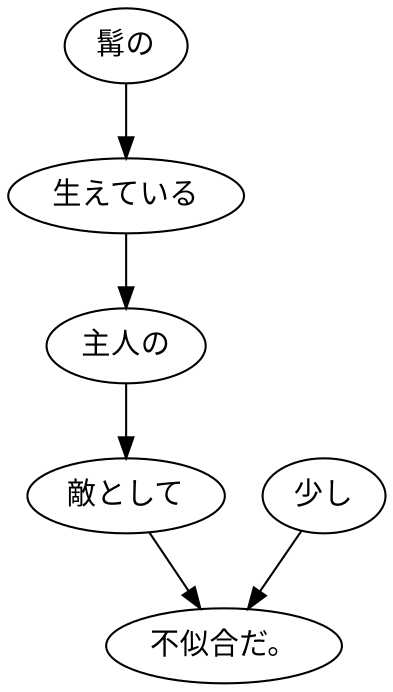digraph graph5106 {
	node0 [label="髯の"];
	node1 [label="生えている"];
	node2 [label="主人の"];
	node3 [label="敵として"];
	node4 [label="少し"];
	node5 [label="不似合だ。"];
	node0 -> node1;
	node1 -> node2;
	node2 -> node3;
	node3 -> node5;
	node4 -> node5;
}
